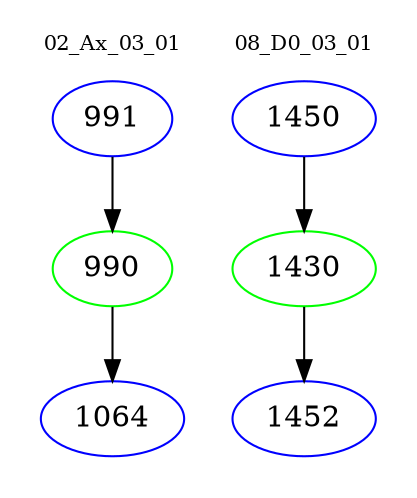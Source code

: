 digraph{
subgraph cluster_0 {
color = white
label = "02_Ax_03_01";
fontsize=10;
T0_991 [label="991", color="blue"]
T0_991 -> T0_990 [color="black"]
T0_990 [label="990", color="green"]
T0_990 -> T0_1064 [color="black"]
T0_1064 [label="1064", color="blue"]
}
subgraph cluster_1 {
color = white
label = "08_D0_03_01";
fontsize=10;
T1_1450 [label="1450", color="blue"]
T1_1450 -> T1_1430 [color="black"]
T1_1430 [label="1430", color="green"]
T1_1430 -> T1_1452 [color="black"]
T1_1452 [label="1452", color="blue"]
}
}
